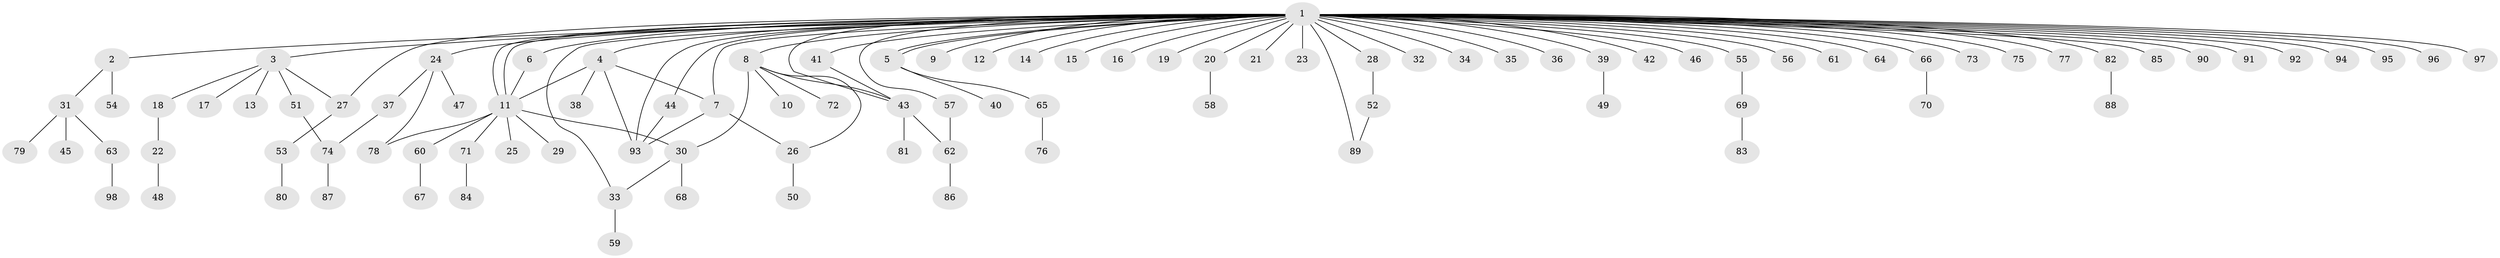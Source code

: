 // coarse degree distribution, {52: 0.01282051282051282, 2: 0.1794871794871795, 5: 0.038461538461538464, 4: 0.038461538461538464, 3: 0.07692307692307693, 1: 0.6282051282051282, 10: 0.01282051282051282, 6: 0.01282051282051282}
// Generated by graph-tools (version 1.1) at 2025/51/02/27/25 19:51:59]
// undirected, 98 vertices, 115 edges
graph export_dot {
graph [start="1"]
  node [color=gray90,style=filled];
  1;
  2;
  3;
  4;
  5;
  6;
  7;
  8;
  9;
  10;
  11;
  12;
  13;
  14;
  15;
  16;
  17;
  18;
  19;
  20;
  21;
  22;
  23;
  24;
  25;
  26;
  27;
  28;
  29;
  30;
  31;
  32;
  33;
  34;
  35;
  36;
  37;
  38;
  39;
  40;
  41;
  42;
  43;
  44;
  45;
  46;
  47;
  48;
  49;
  50;
  51;
  52;
  53;
  54;
  55;
  56;
  57;
  58;
  59;
  60;
  61;
  62;
  63;
  64;
  65;
  66;
  67;
  68;
  69;
  70;
  71;
  72;
  73;
  74;
  75;
  76;
  77;
  78;
  79;
  80;
  81;
  82;
  83;
  84;
  85;
  86;
  87;
  88;
  89;
  90;
  91;
  92;
  93;
  94;
  95;
  96;
  97;
  98;
  1 -- 2;
  1 -- 3;
  1 -- 4;
  1 -- 5;
  1 -- 5;
  1 -- 6;
  1 -- 7;
  1 -- 8;
  1 -- 9;
  1 -- 11;
  1 -- 11;
  1 -- 12;
  1 -- 14;
  1 -- 15;
  1 -- 16;
  1 -- 19;
  1 -- 20;
  1 -- 21;
  1 -- 23;
  1 -- 24;
  1 -- 27;
  1 -- 28;
  1 -- 32;
  1 -- 33;
  1 -- 34;
  1 -- 35;
  1 -- 36;
  1 -- 39;
  1 -- 41;
  1 -- 42;
  1 -- 43;
  1 -- 44;
  1 -- 46;
  1 -- 55;
  1 -- 56;
  1 -- 57;
  1 -- 61;
  1 -- 64;
  1 -- 66;
  1 -- 73;
  1 -- 75;
  1 -- 77;
  1 -- 82;
  1 -- 85;
  1 -- 89;
  1 -- 90;
  1 -- 91;
  1 -- 92;
  1 -- 93;
  1 -- 94;
  1 -- 95;
  1 -- 96;
  1 -- 97;
  2 -- 31;
  2 -- 54;
  3 -- 13;
  3 -- 17;
  3 -- 18;
  3 -- 27;
  3 -- 51;
  4 -- 7;
  4 -- 11;
  4 -- 38;
  4 -- 93;
  5 -- 40;
  5 -- 65;
  6 -- 11;
  7 -- 26;
  7 -- 93;
  8 -- 10;
  8 -- 26;
  8 -- 30;
  8 -- 43;
  8 -- 72;
  11 -- 25;
  11 -- 29;
  11 -- 30;
  11 -- 60;
  11 -- 71;
  11 -- 78;
  18 -- 22;
  20 -- 58;
  22 -- 48;
  24 -- 37;
  24 -- 47;
  24 -- 78;
  26 -- 50;
  27 -- 53;
  28 -- 52;
  30 -- 33;
  30 -- 68;
  31 -- 45;
  31 -- 63;
  31 -- 79;
  33 -- 59;
  37 -- 74;
  39 -- 49;
  41 -- 43;
  43 -- 62;
  43 -- 81;
  44 -- 93;
  51 -- 74;
  52 -- 89;
  53 -- 80;
  55 -- 69;
  57 -- 62;
  60 -- 67;
  62 -- 86;
  63 -- 98;
  65 -- 76;
  66 -- 70;
  69 -- 83;
  71 -- 84;
  74 -- 87;
  82 -- 88;
}
